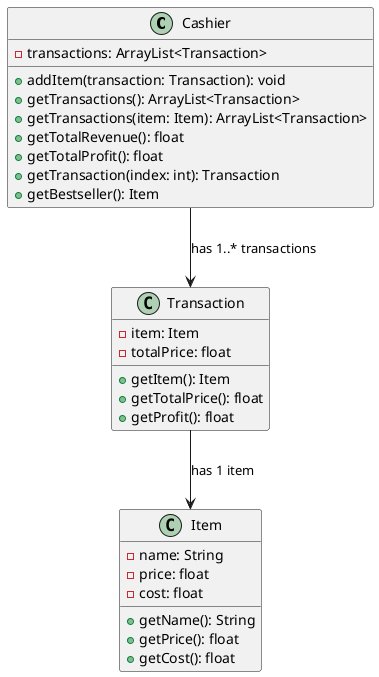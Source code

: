 @startuml

class Cashier {
    - transactions: ArrayList<Transaction>
    + addItem(transaction: Transaction): void
    + getTransactions(): ArrayList<Transaction>
    + getTransactions(item: Item): ArrayList<Transaction>
    + getTotalRevenue(): float
    + getTotalProfit(): float
    + getTransaction(index: int): Transaction
    + getBestseller(): Item
}

class Transaction {
    - item: Item
    - totalPrice: float
    + getItem(): Item
    + getTotalPrice(): float
    + getProfit(): float
}

class Item {
    - name: String
    - price: float
    - cost: float
    + getName(): String
    + getPrice(): float
    + getCost(): float
}

Cashier --> Transaction : has 1..* transactions
Transaction --> Item : has 1 item

@enduml
